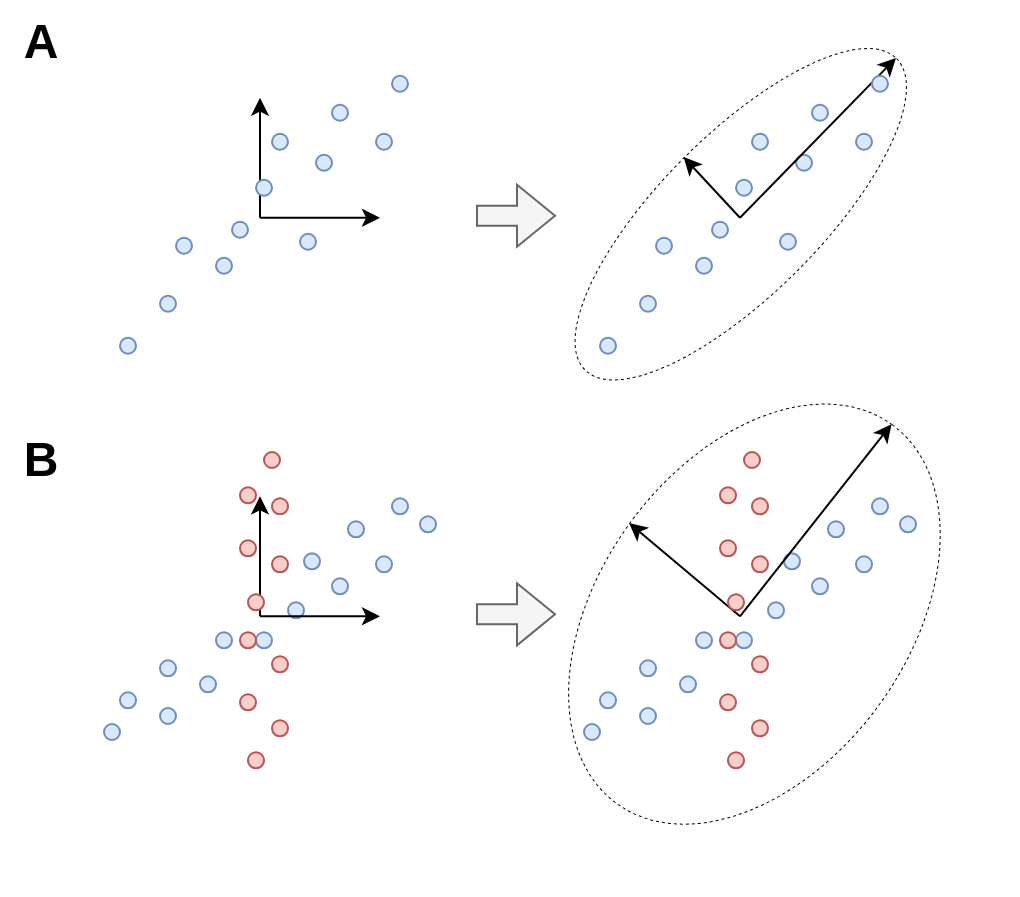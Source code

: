 <mxfile version="28.2.5">
  <diagram name="Page-1" id="Gh6xkGLJuU8heK1uXVDp">
    <mxGraphModel dx="436" dy="346" grid="1" gridSize="10" guides="1" tooltips="1" connect="1" arrows="1" fold="1" page="1" pageScale="1" pageWidth="980" pageHeight="690" math="0" shadow="0">
      <root>
        <mxCell id="0" />
        <mxCell id="1" parent="0" />
        <mxCell id="NaBzRSXnJfvF8ngWOIrI-40" value="" style="ellipse;whiteSpace=wrap;html=1;rotation=-45;fillColor=none;dashed=1;strokeWidth=0.5;" vertex="1" parent="1">
          <mxGeometry x="260" y="65.87" width="220.25" height="80" as="geometry" />
        </mxCell>
        <mxCell id="vaZwTxLybMNeaWqCYO6f-1" value="" style="endArrow=classic;html=1;rounded=0;" parent="1" edge="1">
          <mxGeometry width="50" height="50" relative="1" as="geometry">
            <mxPoint x="130" y="107.87" as="sourcePoint" />
            <mxPoint x="130" y="47.87" as="targetPoint" />
          </mxGeometry>
        </mxCell>
        <mxCell id="vaZwTxLybMNeaWqCYO6f-30" value="" style="ellipse;whiteSpace=wrap;html=1;aspect=fixed;fillColor=#dae8fc;strokeColor=#6c8ebf;" parent="1" vertex="1">
          <mxGeometry x="158" y="76.37" width="8" height="8" as="geometry" />
        </mxCell>
        <mxCell id="vaZwTxLybMNeaWqCYO6f-38" value="" style="shape=flexArrow;endArrow=classic;html=1;rounded=0;fillColor=#f5f5f5;strokeColor=#666666;" parent="1" edge="1">
          <mxGeometry width="50" height="50" relative="1" as="geometry">
            <mxPoint x="238" y="106.87" as="sourcePoint" />
            <mxPoint x="278" y="106.87" as="targetPoint" />
          </mxGeometry>
        </mxCell>
        <mxCell id="NaBzRSXnJfvF8ngWOIrI-2" value="" style="ellipse;whiteSpace=wrap;html=1;aspect=fixed;fillColor=#dae8fc;strokeColor=#6c8ebf;" vertex="1" parent="1">
          <mxGeometry x="166" y="51.37" width="8" height="8" as="geometry" />
        </mxCell>
        <mxCell id="NaBzRSXnJfvF8ngWOIrI-3" value="" style="ellipse;whiteSpace=wrap;html=1;aspect=fixed;fillColor=#dae8fc;strokeColor=#6c8ebf;" vertex="1" parent="1">
          <mxGeometry x="108" y="127.87" width="8" height="8" as="geometry" />
        </mxCell>
        <mxCell id="NaBzRSXnJfvF8ngWOIrI-4" value="" style="ellipse;whiteSpace=wrap;html=1;aspect=fixed;fillColor=#dae8fc;strokeColor=#6c8ebf;" vertex="1" parent="1">
          <mxGeometry x="88" y="117.87" width="8" height="8" as="geometry" />
        </mxCell>
        <mxCell id="NaBzRSXnJfvF8ngWOIrI-5" value="" style="ellipse;whiteSpace=wrap;html=1;aspect=fixed;fillColor=#dae8fc;strokeColor=#6c8ebf;" vertex="1" parent="1">
          <mxGeometry x="188" y="65.87" width="8" height="8" as="geometry" />
        </mxCell>
        <mxCell id="NaBzRSXnJfvF8ngWOIrI-6" value="" style="ellipse;whiteSpace=wrap;html=1;aspect=fixed;fillColor=#dae8fc;strokeColor=#6c8ebf;" vertex="1" parent="1">
          <mxGeometry x="116" y="109.87" width="8" height="8" as="geometry" />
        </mxCell>
        <mxCell id="NaBzRSXnJfvF8ngWOIrI-8" value="" style="ellipse;whiteSpace=wrap;html=1;aspect=fixed;fillColor=#dae8fc;strokeColor=#6c8ebf;" vertex="1" parent="1">
          <mxGeometry x="128" y="88.87" width="8" height="8" as="geometry" />
        </mxCell>
        <mxCell id="NaBzRSXnJfvF8ngWOIrI-9" value="" style="ellipse;whiteSpace=wrap;html=1;aspect=fixed;fillColor=#dae8fc;strokeColor=#6c8ebf;" vertex="1" parent="1">
          <mxGeometry x="80" y="146.87" width="8" height="8" as="geometry" />
        </mxCell>
        <mxCell id="NaBzRSXnJfvF8ngWOIrI-10" value="" style="ellipse;whiteSpace=wrap;html=1;aspect=fixed;fillColor=#dae8fc;strokeColor=#6c8ebf;" vertex="1" parent="1">
          <mxGeometry x="150" y="115.87" width="8" height="8" as="geometry" />
        </mxCell>
        <mxCell id="NaBzRSXnJfvF8ngWOIrI-11" value="" style="ellipse;whiteSpace=wrap;html=1;aspect=fixed;fillColor=#dae8fc;strokeColor=#6c8ebf;" vertex="1" parent="1">
          <mxGeometry x="136" y="65.87" width="8" height="8" as="geometry" />
        </mxCell>
        <mxCell id="NaBzRSXnJfvF8ngWOIrI-12" value="" style="ellipse;whiteSpace=wrap;html=1;aspect=fixed;fillColor=#dae8fc;strokeColor=#6c8ebf;" vertex="1" parent="1">
          <mxGeometry x="196" y="36.87" width="8" height="8" as="geometry" />
        </mxCell>
        <mxCell id="NaBzRSXnJfvF8ngWOIrI-27" value="" style="endArrow=classic;html=1;rounded=0;entryX=0.5;entryY=0;entryDx=0;entryDy=0;" edge="1" parent="1" target="NaBzRSXnJfvF8ngWOIrI-40">
          <mxGeometry width="50" height="50" relative="1" as="geometry">
            <mxPoint x="370" y="107.87" as="sourcePoint" />
            <mxPoint x="370" y="46.87" as="targetPoint" />
          </mxGeometry>
        </mxCell>
        <mxCell id="NaBzRSXnJfvF8ngWOIrI-29" value="" style="ellipse;whiteSpace=wrap;html=1;aspect=fixed;fillColor=#dae8fc;strokeColor=#6c8ebf;" vertex="1" parent="1">
          <mxGeometry x="398" y="76.37" width="8" height="8" as="geometry" />
        </mxCell>
        <mxCell id="NaBzRSXnJfvF8ngWOIrI-30" value="" style="ellipse;whiteSpace=wrap;html=1;aspect=fixed;fillColor=#dae8fc;strokeColor=#6c8ebf;" vertex="1" parent="1">
          <mxGeometry x="406" y="51.37" width="8" height="8" as="geometry" />
        </mxCell>
        <mxCell id="NaBzRSXnJfvF8ngWOIrI-31" value="" style="ellipse;whiteSpace=wrap;html=1;aspect=fixed;fillColor=#dae8fc;strokeColor=#6c8ebf;" vertex="1" parent="1">
          <mxGeometry x="348" y="127.87" width="8" height="8" as="geometry" />
        </mxCell>
        <mxCell id="NaBzRSXnJfvF8ngWOIrI-32" value="" style="ellipse;whiteSpace=wrap;html=1;aspect=fixed;fillColor=#dae8fc;strokeColor=#6c8ebf;" vertex="1" parent="1">
          <mxGeometry x="328" y="117.87" width="8" height="8" as="geometry" />
        </mxCell>
        <mxCell id="NaBzRSXnJfvF8ngWOIrI-33" value="" style="ellipse;whiteSpace=wrap;html=1;aspect=fixed;fillColor=#dae8fc;strokeColor=#6c8ebf;" vertex="1" parent="1">
          <mxGeometry x="428" y="65.87" width="8" height="8" as="geometry" />
        </mxCell>
        <mxCell id="NaBzRSXnJfvF8ngWOIrI-34" value="" style="ellipse;whiteSpace=wrap;html=1;aspect=fixed;fillColor=#dae8fc;strokeColor=#6c8ebf;" vertex="1" parent="1">
          <mxGeometry x="356" y="109.87" width="8" height="8" as="geometry" />
        </mxCell>
        <mxCell id="NaBzRSXnJfvF8ngWOIrI-35" value="" style="ellipse;whiteSpace=wrap;html=1;aspect=fixed;fillColor=#dae8fc;strokeColor=#6c8ebf;" vertex="1" parent="1">
          <mxGeometry x="368" y="88.87" width="8" height="8" as="geometry" />
        </mxCell>
        <mxCell id="NaBzRSXnJfvF8ngWOIrI-36" value="" style="ellipse;whiteSpace=wrap;html=1;aspect=fixed;fillColor=#dae8fc;strokeColor=#6c8ebf;" vertex="1" parent="1">
          <mxGeometry x="320" y="146.87" width="8" height="8" as="geometry" />
        </mxCell>
        <mxCell id="NaBzRSXnJfvF8ngWOIrI-37" value="" style="ellipse;whiteSpace=wrap;html=1;aspect=fixed;fillColor=#dae8fc;strokeColor=#6c8ebf;" vertex="1" parent="1">
          <mxGeometry x="390" y="115.87" width="8" height="8" as="geometry" />
        </mxCell>
        <mxCell id="NaBzRSXnJfvF8ngWOIrI-38" value="" style="ellipse;whiteSpace=wrap;html=1;aspect=fixed;fillColor=#dae8fc;strokeColor=#6c8ebf;" vertex="1" parent="1">
          <mxGeometry x="376" y="65.87" width="8" height="8" as="geometry" />
        </mxCell>
        <mxCell id="NaBzRSXnJfvF8ngWOIrI-42" value="" style="endArrow=classic;html=1;rounded=0;" edge="1" parent="1">
          <mxGeometry width="50" height="50" relative="1" as="geometry">
            <mxPoint x="130" y="107.87" as="sourcePoint" />
            <mxPoint x="190" y="107.87" as="targetPoint" />
          </mxGeometry>
        </mxCell>
        <mxCell id="NaBzRSXnJfvF8ngWOIrI-44" value="" style="endArrow=classic;html=1;rounded=0;entryX=1;entryY=0.5;entryDx=0;entryDy=0;" edge="1" parent="1" target="NaBzRSXnJfvF8ngWOIrI-40">
          <mxGeometry width="50" height="50" relative="1" as="geometry">
            <mxPoint x="370" y="107.87" as="sourcePoint" />
            <mxPoint x="432" y="107.87" as="targetPoint" />
          </mxGeometry>
        </mxCell>
        <mxCell id="NaBzRSXnJfvF8ngWOIrI-39" value="" style="ellipse;whiteSpace=wrap;html=1;aspect=fixed;fillColor=#dae8fc;strokeColor=#6c8ebf;" vertex="1" parent="1">
          <mxGeometry x="436" y="36.87" width="8" height="8" as="geometry" />
        </mxCell>
        <mxCell id="NaBzRSXnJfvF8ngWOIrI-45" value="" style="ellipse;whiteSpace=wrap;html=1;aspect=fixed;fillColor=#dae8fc;strokeColor=#6c8ebf;" vertex="1" parent="1">
          <mxGeometry x="60" y="167.87" width="8" height="8" as="geometry" />
        </mxCell>
        <mxCell id="NaBzRSXnJfvF8ngWOIrI-81" value="" style="ellipse;whiteSpace=wrap;html=1;aspect=fixed;fillColor=#dae8fc;strokeColor=#6c8ebf;" vertex="1" parent="1">
          <mxGeometry x="300" y="167.87" width="8" height="8" as="geometry" />
        </mxCell>
        <mxCell id="NaBzRSXnJfvF8ngWOIrI-82" value="&lt;font style=&quot;font-size: 24px;&quot;&gt;&lt;b&gt;A&lt;/b&gt;&lt;/font&gt;" style="text;html=1;align=center;verticalAlign=middle;resizable=0;points=[];autosize=1;strokeColor=none;fillColor=none;" vertex="1" parent="1">
          <mxGeometry width="40" height="40" as="geometry" />
        </mxCell>
        <mxCell id="NaBzRSXnJfvF8ngWOIrI-83" value="&lt;font style=&quot;font-size: 24px;&quot;&gt;&lt;b&gt;B&lt;/b&gt;&lt;/font&gt;" style="text;html=1;align=center;verticalAlign=middle;resizable=0;points=[];autosize=1;strokeColor=none;fillColor=none;" vertex="1" parent="1">
          <mxGeometry y="209" width="40" height="40" as="geometry" />
        </mxCell>
        <mxCell id="NaBzRSXnJfvF8ngWOIrI-113" value="" style="ellipse;whiteSpace=wrap;html=1;rotation=306;fillColor=none;dashed=1;strokeWidth=0.5;" vertex="1" parent="1">
          <mxGeometry x="259.87" y="228.69" width="234.18" height="154.24" as="geometry" />
        </mxCell>
        <mxCell id="NaBzRSXnJfvF8ngWOIrI-114" value="" style="endArrow=classic;html=1;rounded=0;" edge="1" parent="1">
          <mxGeometry width="50" height="50" relative="1" as="geometry">
            <mxPoint x="130" y="307.154" as="sourcePoint" />
            <mxPoint x="130" y="247.154" as="targetPoint" />
          </mxGeometry>
        </mxCell>
        <mxCell id="NaBzRSXnJfvF8ngWOIrI-115" value="" style="ellipse;whiteSpace=wrap;html=1;aspect=fixed;fillColor=#dae8fc;strokeColor=#6c8ebf;" vertex="1" parent="1">
          <mxGeometry x="152" y="275.654" width="8" height="8" as="geometry" />
        </mxCell>
        <mxCell id="NaBzRSXnJfvF8ngWOIrI-116" value="" style="shape=flexArrow;endArrow=classic;html=1;rounded=0;fillColor=#f5f5f5;strokeColor=#666666;" edge="1" parent="1">
          <mxGeometry width="50" height="50" relative="1" as="geometry">
            <mxPoint x="238" y="306.154" as="sourcePoint" />
            <mxPoint x="278" y="306.154" as="targetPoint" />
          </mxGeometry>
        </mxCell>
        <mxCell id="NaBzRSXnJfvF8ngWOIrI-117" value="" style="ellipse;whiteSpace=wrap;html=1;aspect=fixed;fillColor=#dae8fc;strokeColor=#6c8ebf;" vertex="1" parent="1">
          <mxGeometry x="166" y="288.154" width="8" height="8" as="geometry" />
        </mxCell>
        <mxCell id="NaBzRSXnJfvF8ngWOIrI-118" value="" style="ellipse;whiteSpace=wrap;html=1;aspect=fixed;fillColor=#f8cecc;strokeColor=#b85450;" vertex="1" parent="1">
          <mxGeometry x="124" y="296.154" width="8" height="8" as="geometry" />
        </mxCell>
        <mxCell id="NaBzRSXnJfvF8ngWOIrI-119" value="" style="ellipse;whiteSpace=wrap;html=1;aspect=fixed;fillColor=#f8cecc;strokeColor=#b85450;" vertex="1" parent="1">
          <mxGeometry x="136" y="277.154" width="8" height="8" as="geometry" />
        </mxCell>
        <mxCell id="NaBzRSXnJfvF8ngWOIrI-120" value="" style="ellipse;whiteSpace=wrap;html=1;aspect=fixed;fillColor=#dae8fc;strokeColor=#6c8ebf;" vertex="1" parent="1">
          <mxGeometry x="174" y="259.654" width="8" height="8" as="geometry" />
        </mxCell>
        <mxCell id="NaBzRSXnJfvF8ngWOIrI-121" value="" style="ellipse;whiteSpace=wrap;html=1;aspect=fixed;fillColor=#f8cecc;strokeColor=#b85450;" vertex="1" parent="1">
          <mxGeometry x="136" y="248.154" width="8" height="8" as="geometry" />
        </mxCell>
        <mxCell id="NaBzRSXnJfvF8ngWOIrI-122" value="" style="ellipse;whiteSpace=wrap;html=1;aspect=fixed;fillColor=#dae8fc;strokeColor=#6c8ebf;" vertex="1" parent="1">
          <mxGeometry x="144" y="300.154" width="8" height="8" as="geometry" />
        </mxCell>
        <mxCell id="NaBzRSXnJfvF8ngWOIrI-123" value="" style="ellipse;whiteSpace=wrap;html=1;aspect=fixed;fillColor=#f8cecc;strokeColor=#b85450;" vertex="1" parent="1">
          <mxGeometry x="120" y="242.654" width="8" height="8" as="geometry" />
        </mxCell>
        <mxCell id="NaBzRSXnJfvF8ngWOIrI-124" value="" style="ellipse;whiteSpace=wrap;html=1;aspect=fixed;fillColor=#dae8fc;strokeColor=#6c8ebf;" vertex="1" parent="1">
          <mxGeometry x="210" y="257.154" width="8" height="8" as="geometry" />
        </mxCell>
        <mxCell id="NaBzRSXnJfvF8ngWOIrI-125" value="" style="ellipse;whiteSpace=wrap;html=1;aspect=fixed;fillColor=#dae8fc;strokeColor=#6c8ebf;" vertex="1" parent="1">
          <mxGeometry x="196" y="248.154" width="8" height="8" as="geometry" />
        </mxCell>
        <mxCell id="NaBzRSXnJfvF8ngWOIrI-126" value="" style="ellipse;whiteSpace=wrap;html=1;aspect=fixed;fillColor=#dae8fc;strokeColor=#6c8ebf;" vertex="1" parent="1">
          <mxGeometry x="188" y="277.154" width="8" height="8" as="geometry" />
        </mxCell>
        <mxCell id="NaBzRSXnJfvF8ngWOIrI-138" value="" style="endArrow=classic;html=1;rounded=0;" edge="1" parent="1">
          <mxGeometry width="50" height="50" relative="1" as="geometry">
            <mxPoint x="130" y="307.154" as="sourcePoint" />
            <mxPoint x="190" y="307.154" as="targetPoint" />
          </mxGeometry>
        </mxCell>
        <mxCell id="NaBzRSXnJfvF8ngWOIrI-141" value="" style="ellipse;whiteSpace=wrap;html=1;aspect=fixed;fillColor=#f8cecc;strokeColor=#b85450;" vertex="1" parent="1">
          <mxGeometry x="120" y="269.154" width="8" height="8" as="geometry" />
        </mxCell>
        <mxCell id="NaBzRSXnJfvF8ngWOIrI-145" value="" style="ellipse;whiteSpace=wrap;html=1;aspect=fixed;fillColor=#f8cecc;strokeColor=#b85450;" vertex="1" parent="1">
          <mxGeometry x="132" y="225" width="8" height="8" as="geometry" />
        </mxCell>
        <mxCell id="NaBzRSXnJfvF8ngWOIrI-146" value="" style="ellipse;whiteSpace=wrap;html=1;aspect=fixed;fillColor=#dae8fc;strokeColor=#6c8ebf;" vertex="1" parent="1">
          <mxGeometry x="128" y="315.15" width="8" height="8" as="geometry" />
        </mxCell>
        <mxCell id="NaBzRSXnJfvF8ngWOIrI-147" value="" style="ellipse;whiteSpace=wrap;html=1;aspect=fixed;fillColor=#dae8fc;strokeColor=#6c8ebf;" vertex="1" parent="1">
          <mxGeometry x="108" y="315.15" width="8" height="8" as="geometry" />
        </mxCell>
        <mxCell id="NaBzRSXnJfvF8ngWOIrI-148" value="" style="ellipse;whiteSpace=wrap;html=1;aspect=fixed;fillColor=#dae8fc;strokeColor=#6c8ebf;" vertex="1" parent="1">
          <mxGeometry x="100" y="337.15" width="8" height="8" as="geometry" />
        </mxCell>
        <mxCell id="NaBzRSXnJfvF8ngWOIrI-149" value="" style="ellipse;whiteSpace=wrap;html=1;aspect=fixed;fillColor=#dae8fc;strokeColor=#6c8ebf;" vertex="1" parent="1">
          <mxGeometry x="80" y="329.15" width="8" height="8" as="geometry" />
        </mxCell>
        <mxCell id="NaBzRSXnJfvF8ngWOIrI-151" value="" style="ellipse;whiteSpace=wrap;html=1;aspect=fixed;fillColor=#f8cecc;strokeColor=#b85450;" vertex="1" parent="1">
          <mxGeometry x="136" y="327.15" width="8" height="8" as="geometry" />
        </mxCell>
        <mxCell id="NaBzRSXnJfvF8ngWOIrI-152" value="" style="ellipse;whiteSpace=wrap;html=1;aspect=fixed;fillColor=#dae8fc;strokeColor=#6c8ebf;" vertex="1" parent="1">
          <mxGeometry x="80" y="353" width="8" height="8" as="geometry" />
        </mxCell>
        <mxCell id="NaBzRSXnJfvF8ngWOIrI-153" value="" style="ellipse;whiteSpace=wrap;html=1;aspect=fixed;fillColor=#f8cecc;strokeColor=#b85450;" vertex="1" parent="1">
          <mxGeometry x="120" y="315.15" width="8" height="8" as="geometry" />
        </mxCell>
        <mxCell id="NaBzRSXnJfvF8ngWOIrI-154" value="" style="ellipse;whiteSpace=wrap;html=1;aspect=fixed;fillColor=#f8cecc;strokeColor=#b85450;" vertex="1" parent="1">
          <mxGeometry x="120" y="346.15" width="8" height="8" as="geometry" />
        </mxCell>
        <mxCell id="NaBzRSXnJfvF8ngWOIrI-155" value="" style="ellipse;whiteSpace=wrap;html=1;aspect=fixed;fillColor=#f8cecc;strokeColor=#b85450;" vertex="1" parent="1">
          <mxGeometry x="136" y="359.15" width="8" height="8" as="geometry" />
        </mxCell>
        <mxCell id="NaBzRSXnJfvF8ngWOIrI-156" value="" style="ellipse;whiteSpace=wrap;html=1;aspect=fixed;fillColor=#f8cecc;strokeColor=#b85450;" vertex="1" parent="1">
          <mxGeometry x="124" y="375.15" width="8" height="8" as="geometry" />
        </mxCell>
        <mxCell id="NaBzRSXnJfvF8ngWOIrI-162" value="" style="ellipse;whiteSpace=wrap;html=1;aspect=fixed;fillColor=#dae8fc;strokeColor=#6c8ebf;" vertex="1" parent="1">
          <mxGeometry x="52" y="361" width="8" height="8" as="geometry" />
        </mxCell>
        <mxCell id="NaBzRSXnJfvF8ngWOIrI-163" value="" style="ellipse;whiteSpace=wrap;html=1;aspect=fixed;fillColor=#dae8fc;strokeColor=#6c8ebf;" vertex="1" parent="1">
          <mxGeometry x="60" y="345.15" width="8" height="8" as="geometry" />
        </mxCell>
        <mxCell id="NaBzRSXnJfvF8ngWOIrI-217" value="" style="endArrow=classic;html=1;rounded=0;entryX=0.5;entryY=0;entryDx=0;entryDy=0;" edge="1" parent="1" target="NaBzRSXnJfvF8ngWOIrI-113">
          <mxGeometry width="50" height="50" relative="1" as="geometry">
            <mxPoint x="370" y="307.154" as="sourcePoint" />
            <mxPoint x="311.664" y="259.85" as="targetPoint" />
          </mxGeometry>
        </mxCell>
        <mxCell id="NaBzRSXnJfvF8ngWOIrI-218" value="" style="ellipse;whiteSpace=wrap;html=1;aspect=fixed;fillColor=#dae8fc;strokeColor=#6c8ebf;" vertex="1" parent="1">
          <mxGeometry x="392" y="275.654" width="8" height="8" as="geometry" />
        </mxCell>
        <mxCell id="NaBzRSXnJfvF8ngWOIrI-219" value="" style="ellipse;whiteSpace=wrap;html=1;aspect=fixed;fillColor=#dae8fc;strokeColor=#6c8ebf;" vertex="1" parent="1">
          <mxGeometry x="406" y="288.154" width="8" height="8" as="geometry" />
        </mxCell>
        <mxCell id="NaBzRSXnJfvF8ngWOIrI-220" value="" style="ellipse;whiteSpace=wrap;html=1;aspect=fixed;fillColor=#f8cecc;strokeColor=#b85450;" vertex="1" parent="1">
          <mxGeometry x="364" y="296.154" width="8" height="8" as="geometry" />
        </mxCell>
        <mxCell id="NaBzRSXnJfvF8ngWOIrI-221" value="" style="ellipse;whiteSpace=wrap;html=1;aspect=fixed;fillColor=#f8cecc;strokeColor=#b85450;" vertex="1" parent="1">
          <mxGeometry x="376" y="277.154" width="8" height="8" as="geometry" />
        </mxCell>
        <mxCell id="NaBzRSXnJfvF8ngWOIrI-222" value="" style="ellipse;whiteSpace=wrap;html=1;aspect=fixed;fillColor=#dae8fc;strokeColor=#6c8ebf;" vertex="1" parent="1">
          <mxGeometry x="414" y="259.654" width="8" height="8" as="geometry" />
        </mxCell>
        <mxCell id="NaBzRSXnJfvF8ngWOIrI-223" value="" style="ellipse;whiteSpace=wrap;html=1;aspect=fixed;fillColor=#f8cecc;strokeColor=#b85450;" vertex="1" parent="1">
          <mxGeometry x="376" y="248.154" width="8" height="8" as="geometry" />
        </mxCell>
        <mxCell id="NaBzRSXnJfvF8ngWOIrI-224" value="" style="ellipse;whiteSpace=wrap;html=1;aspect=fixed;fillColor=#dae8fc;strokeColor=#6c8ebf;" vertex="1" parent="1">
          <mxGeometry x="384" y="300.154" width="8" height="8" as="geometry" />
        </mxCell>
        <mxCell id="NaBzRSXnJfvF8ngWOIrI-225" value="" style="ellipse;whiteSpace=wrap;html=1;aspect=fixed;fillColor=#f8cecc;strokeColor=#b85450;" vertex="1" parent="1">
          <mxGeometry x="360" y="242.654" width="8" height="8" as="geometry" />
        </mxCell>
        <mxCell id="NaBzRSXnJfvF8ngWOIrI-226" value="" style="ellipse;whiteSpace=wrap;html=1;aspect=fixed;fillColor=#dae8fc;strokeColor=#6c8ebf;" vertex="1" parent="1">
          <mxGeometry x="450" y="257.154" width="8" height="8" as="geometry" />
        </mxCell>
        <mxCell id="NaBzRSXnJfvF8ngWOIrI-227" value="" style="ellipse;whiteSpace=wrap;html=1;aspect=fixed;fillColor=#dae8fc;strokeColor=#6c8ebf;" vertex="1" parent="1">
          <mxGeometry x="436" y="248.154" width="8" height="8" as="geometry" />
        </mxCell>
        <mxCell id="NaBzRSXnJfvF8ngWOIrI-228" value="" style="ellipse;whiteSpace=wrap;html=1;aspect=fixed;fillColor=#dae8fc;strokeColor=#6c8ebf;" vertex="1" parent="1">
          <mxGeometry x="428" y="277.154" width="8" height="8" as="geometry" />
        </mxCell>
        <mxCell id="NaBzRSXnJfvF8ngWOIrI-229" value="" style="endArrow=classic;html=1;rounded=0;entryX=1;entryY=0.5;entryDx=0;entryDy=0;" edge="1" parent="1" target="NaBzRSXnJfvF8ngWOIrI-113">
          <mxGeometry width="50" height="50" relative="1" as="geometry">
            <mxPoint x="370" y="307.154" as="sourcePoint" />
            <mxPoint x="438.785" y="216.087" as="targetPoint" />
          </mxGeometry>
        </mxCell>
        <mxCell id="NaBzRSXnJfvF8ngWOIrI-230" value="" style="ellipse;whiteSpace=wrap;html=1;aspect=fixed;fillColor=#f8cecc;strokeColor=#b85450;" vertex="1" parent="1">
          <mxGeometry x="360" y="269.154" width="8" height="8" as="geometry" />
        </mxCell>
        <mxCell id="NaBzRSXnJfvF8ngWOIrI-231" value="" style="ellipse;whiteSpace=wrap;html=1;aspect=fixed;fillColor=#f8cecc;strokeColor=#b85450;" vertex="1" parent="1">
          <mxGeometry x="372" y="225.0" width="8" height="8" as="geometry" />
        </mxCell>
        <mxCell id="NaBzRSXnJfvF8ngWOIrI-232" value="" style="ellipse;whiteSpace=wrap;html=1;aspect=fixed;fillColor=#dae8fc;strokeColor=#6c8ebf;" vertex="1" parent="1">
          <mxGeometry x="368" y="315.15" width="8" height="8" as="geometry" />
        </mxCell>
        <mxCell id="NaBzRSXnJfvF8ngWOIrI-233" value="" style="ellipse;whiteSpace=wrap;html=1;aspect=fixed;fillColor=#dae8fc;strokeColor=#6c8ebf;" vertex="1" parent="1">
          <mxGeometry x="348" y="315.15" width="8" height="8" as="geometry" />
        </mxCell>
        <mxCell id="NaBzRSXnJfvF8ngWOIrI-234" value="" style="ellipse;whiteSpace=wrap;html=1;aspect=fixed;fillColor=#dae8fc;strokeColor=#6c8ebf;" vertex="1" parent="1">
          <mxGeometry x="340" y="337.15" width="8" height="8" as="geometry" />
        </mxCell>
        <mxCell id="NaBzRSXnJfvF8ngWOIrI-235" value="" style="ellipse;whiteSpace=wrap;html=1;aspect=fixed;fillColor=#dae8fc;strokeColor=#6c8ebf;" vertex="1" parent="1">
          <mxGeometry x="320" y="329.15" width="8" height="8" as="geometry" />
        </mxCell>
        <mxCell id="NaBzRSXnJfvF8ngWOIrI-236" value="" style="ellipse;whiteSpace=wrap;html=1;aspect=fixed;fillColor=#f8cecc;strokeColor=#b85450;" vertex="1" parent="1">
          <mxGeometry x="376" y="327.15" width="8" height="8" as="geometry" />
        </mxCell>
        <mxCell id="NaBzRSXnJfvF8ngWOIrI-237" value="" style="ellipse;whiteSpace=wrap;html=1;aspect=fixed;fillColor=#dae8fc;strokeColor=#6c8ebf;" vertex="1" parent="1">
          <mxGeometry x="320" y="353" width="8" height="8" as="geometry" />
        </mxCell>
        <mxCell id="NaBzRSXnJfvF8ngWOIrI-238" value="" style="ellipse;whiteSpace=wrap;html=1;aspect=fixed;fillColor=#f8cecc;strokeColor=#b85450;" vertex="1" parent="1">
          <mxGeometry x="360" y="315.15" width="8" height="8" as="geometry" />
        </mxCell>
        <mxCell id="NaBzRSXnJfvF8ngWOIrI-239" value="" style="ellipse;whiteSpace=wrap;html=1;aspect=fixed;fillColor=#f8cecc;strokeColor=#b85450;" vertex="1" parent="1">
          <mxGeometry x="360" y="346.15" width="8" height="8" as="geometry" />
        </mxCell>
        <mxCell id="NaBzRSXnJfvF8ngWOIrI-240" value="" style="ellipse;whiteSpace=wrap;html=1;aspect=fixed;fillColor=#f8cecc;strokeColor=#b85450;" vertex="1" parent="1">
          <mxGeometry x="376" y="359.15" width="8" height="8" as="geometry" />
        </mxCell>
        <mxCell id="NaBzRSXnJfvF8ngWOIrI-241" value="" style="ellipse;whiteSpace=wrap;html=1;aspect=fixed;fillColor=#f8cecc;strokeColor=#b85450;" vertex="1" parent="1">
          <mxGeometry x="364" y="375.15" width="8" height="8" as="geometry" />
        </mxCell>
        <mxCell id="NaBzRSXnJfvF8ngWOIrI-242" value="" style="ellipse;whiteSpace=wrap;html=1;aspect=fixed;fillColor=#dae8fc;strokeColor=#6c8ebf;" vertex="1" parent="1">
          <mxGeometry x="292" y="361" width="8" height="8" as="geometry" />
        </mxCell>
        <mxCell id="NaBzRSXnJfvF8ngWOIrI-243" value="" style="ellipse;whiteSpace=wrap;html=1;aspect=fixed;fillColor=#dae8fc;strokeColor=#6c8ebf;" vertex="1" parent="1">
          <mxGeometry x="300" y="345.15" width="8" height="8" as="geometry" />
        </mxCell>
      </root>
    </mxGraphModel>
  </diagram>
</mxfile>

